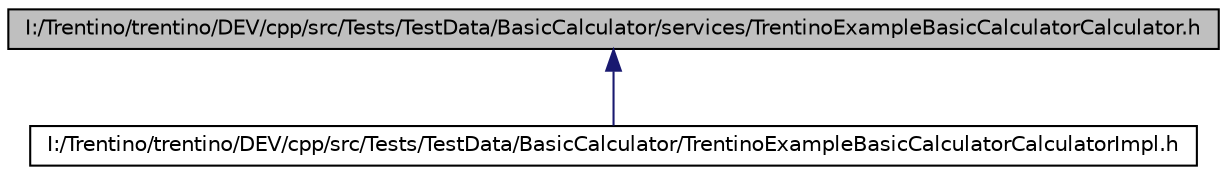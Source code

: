 digraph G
{
  edge [fontname="Helvetica",fontsize="10",labelfontname="Helvetica",labelfontsize="10"];
  node [fontname="Helvetica",fontsize="10",shape=record];
  Node1 [label="I:/Trentino/trentino/DEV/cpp/src/Tests/TestData/BasicCalculator/services/TrentinoExampleBasicCalculatorCalculator.h",height=0.2,width=0.4,color="black", fillcolor="grey75", style="filled" fontcolor="black"];
  Node1 -> Node2 [dir="back",color="midnightblue",fontsize="10",style="solid",fontname="Helvetica"];
  Node2 [label="I:/Trentino/trentino/DEV/cpp/src/Tests/TestData/BasicCalculator/TrentinoExampleBasicCalculatorCalculatorImpl.h",height=0.2,width=0.4,color="black", fillcolor="white", style="filled",URL="$_test_data_2_basic_calculator_2_trentino_example_basic_calculator_calculator_impl_8h.html"];
}
